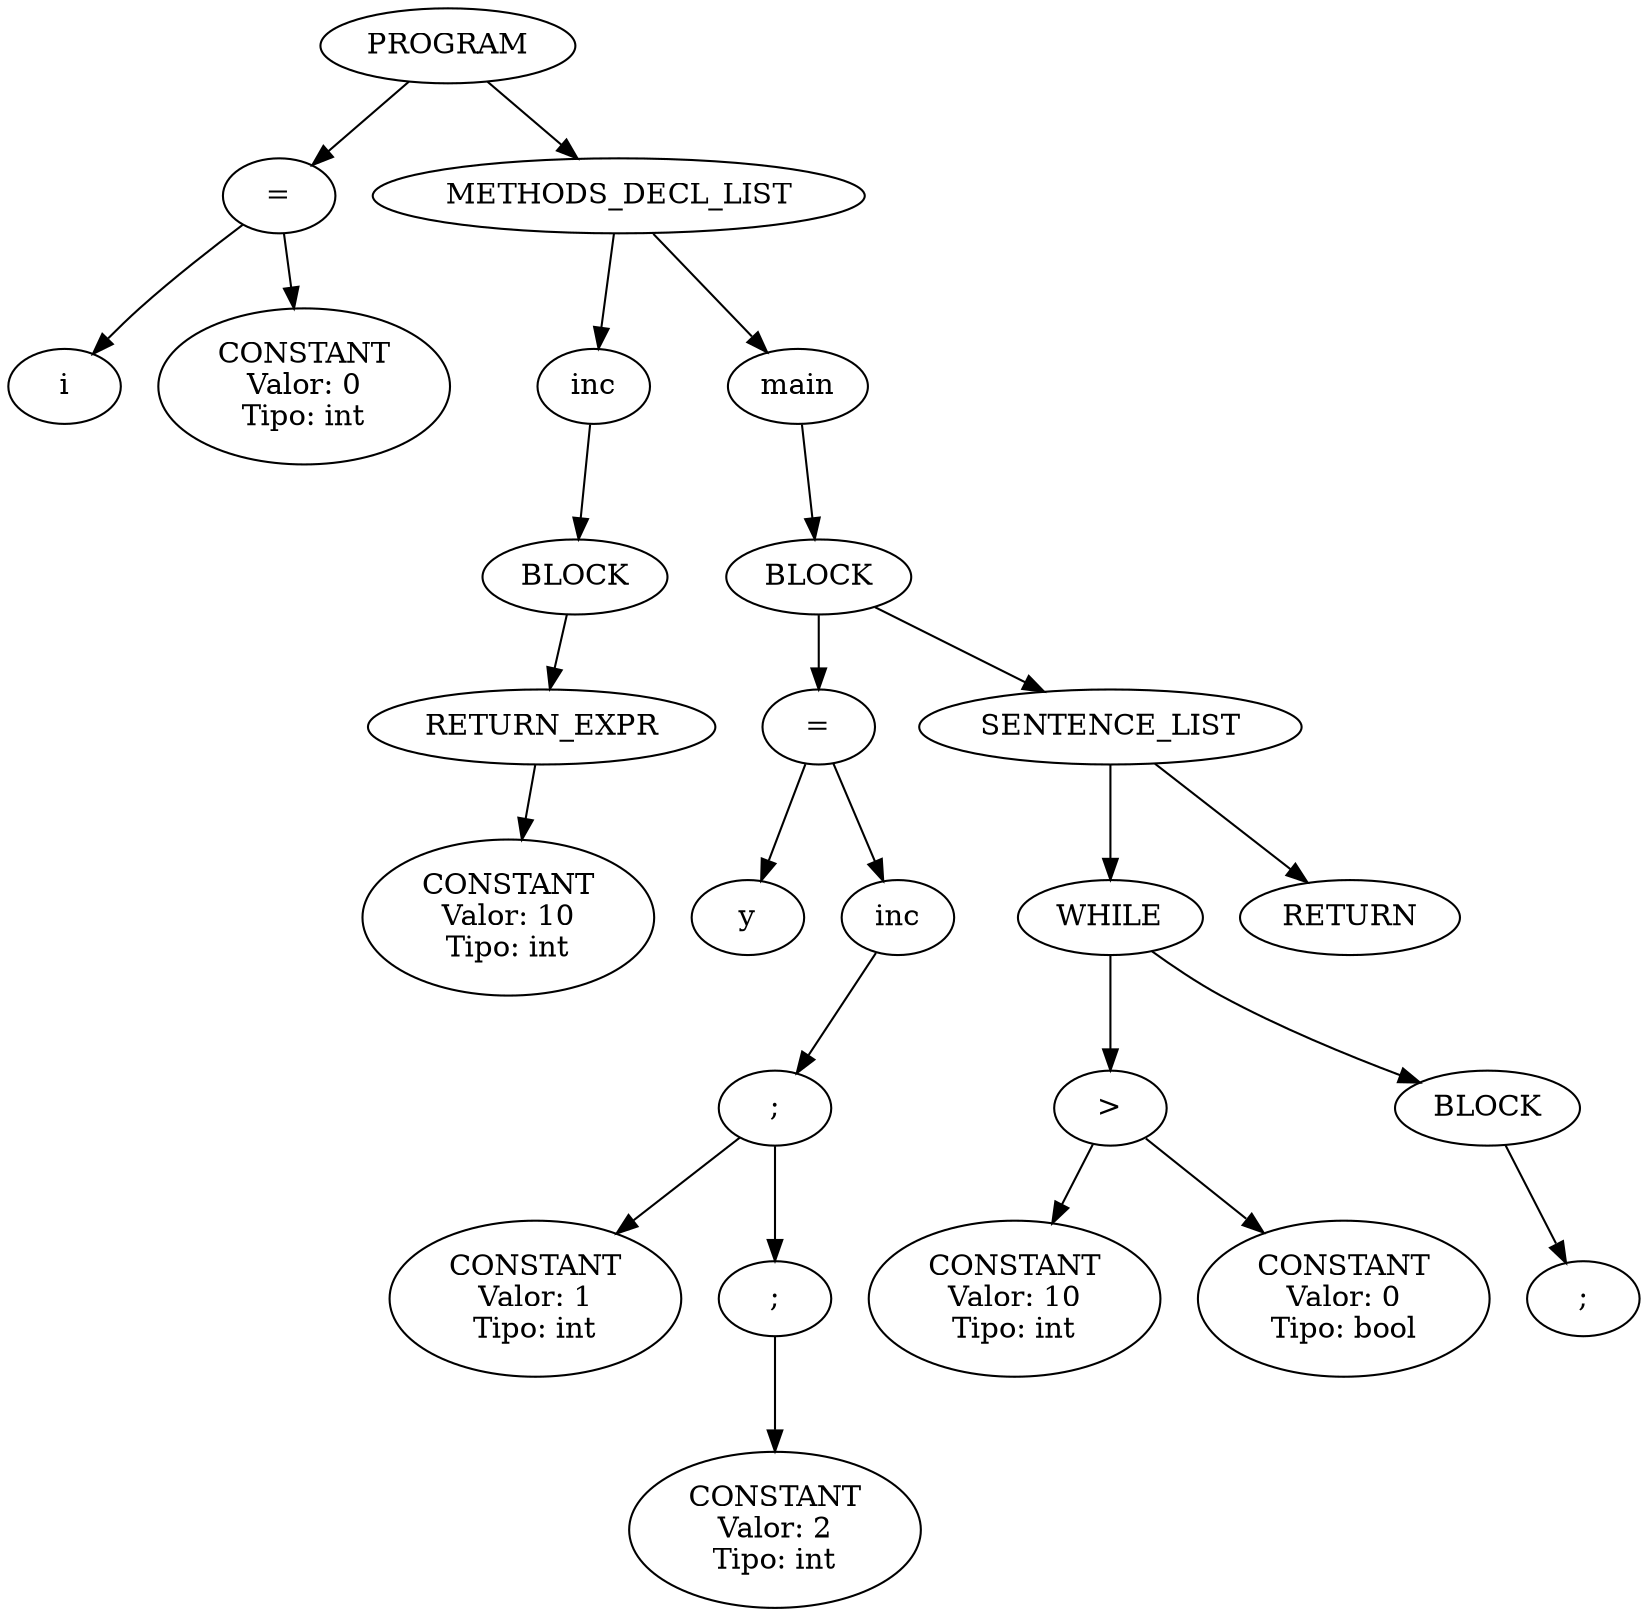digraph AST {
  0 [label="PROGRAM"];
  1 [label="="];
  2 [label="i"];
  1 -> 2;
  3 [label="CONSTANT\nValor: 0\nTipo: int"];
  1 -> 3;
  0 -> 1;
  4 [label="METHODS_DECL_LIST"];
  5 [label="inc"];
  6 [label="BLOCK"];
  7 [label="RETURN_EXPR"];
  8 [label="CONSTANT\nValor: 10\nTipo: int"];
  7 -> 8;
  6 -> 7;
  5 -> 6;
  4 -> 5;
  9 [label="main"];
  10 [label="BLOCK"];
  11 [label="="];
  12 [label="y"];
  11 -> 12;
  13 [label="inc"];
  14 [label=";"];
  15 [label="CONSTANT\nValor: 1\nTipo: int"];
  14 -> 15;
  16 [label=";"];
  17 [label="CONSTANT\nValor: 2\nTipo: int"];
  16 -> 17;
  14 -> 16;
  13 -> 14;
  11 -> 13;
  10 -> 11;
  18 [label="SENTENCE_LIST"];
  19 [label="WHILE"];
  20 [label=">"];
  21 [label="CONSTANT\nValor: 10\nTipo: int"];
  20 -> 21;
  22 [label="CONSTANT\nValor: 0\nTipo: bool"];
  20 -> 22;
  19 -> 20;
  23 [label="BLOCK"];
  24 [label=" ; "];
  23 -> 24;
  19 -> 23;
  18 -> 19;
  25 [label="RETURN"];
  18 -> 25;
  10 -> 18;
  9 -> 10;
  4 -> 9;
  0 -> 4;
}
